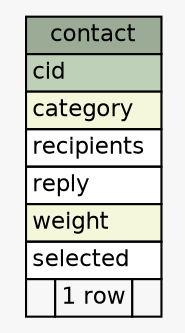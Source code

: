 // dot 2.30.1 on Mac OS X 10.8.3
// SchemaSpy rev 590
digraph "contact" {
  graph [
    rankdir="RL"
    bgcolor="#f7f7f7"
    nodesep="0.18"
    ranksep="0.46"
    fontname="Helvetica"
    fontsize="11"
  ];
  node [
    fontname="Helvetica"
    fontsize="11"
    shape="plaintext"
  ];
  edge [
    arrowsize="0.8"
  ];
  "contact" [
    label=<
    <TABLE BORDER="0" CELLBORDER="1" CELLSPACING="0" BGCOLOR="#ffffff">
      <TR><TD COLSPAN="3" BGCOLOR="#9bab96" ALIGN="CENTER">contact</TD></TR>
      <TR><TD PORT="cid" COLSPAN="3" BGCOLOR="#bed1b8" ALIGN="LEFT">cid</TD></TR>
      <TR><TD PORT="category" COLSPAN="3" BGCOLOR="#f4f7da" ALIGN="LEFT">category</TD></TR>
      <TR><TD PORT="recipients" COLSPAN="3" ALIGN="LEFT">recipients</TD></TR>
      <TR><TD PORT="reply" COLSPAN="3" ALIGN="LEFT">reply</TD></TR>
      <TR><TD PORT="weight" COLSPAN="3" BGCOLOR="#f4f7da" ALIGN="LEFT">weight</TD></TR>
      <TR><TD PORT="selected" COLSPAN="3" ALIGN="LEFT">selected</TD></TR>
      <TR><TD ALIGN="LEFT" BGCOLOR="#f7f7f7">  </TD><TD ALIGN="RIGHT" BGCOLOR="#f7f7f7">1 row</TD><TD ALIGN="RIGHT" BGCOLOR="#f7f7f7">  </TD></TR>
    </TABLE>>
    URL="tables/contact.html"
    tooltip="contact"
  ];
}
